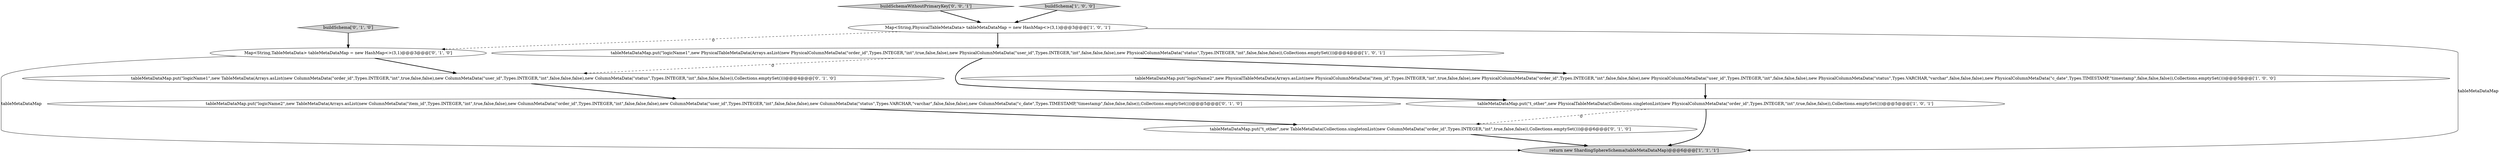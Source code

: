 digraph {
7 [style = filled, label = "buildSchema['0', '1', '0']", fillcolor = lightgray, shape = diamond image = "AAA0AAABBB2BBB"];
9 [style = filled, label = "Map<String,TableMetaData> tableMetaDataMap = new HashMap<>(3,1)@@@3@@@['0', '1', '0']", fillcolor = white, shape = ellipse image = "AAA1AAABBB2BBB"];
5 [style = filled, label = "tableMetaDataMap.put(\"logicName2\",new PhysicalTableMetaData(Arrays.asList(new PhysicalColumnMetaData(\"item_id\",Types.INTEGER,\"int\",true,false,false),new PhysicalColumnMetaData(\"order_id\",Types.INTEGER,\"int\",false,false,false),new PhysicalColumnMetaData(\"user_id\",Types.INTEGER,\"int\",false,false,false),new PhysicalColumnMetaData(\"status\",Types.VARCHAR,\"varchar\",false,false,false),new PhysicalColumnMetaData(\"c_date\",Types.TIMESTAMP,\"timestamp\",false,false,false)),Collections.emptySet()))@@@5@@@['1', '0', '0']", fillcolor = white, shape = ellipse image = "AAA0AAABBB1BBB"];
0 [style = filled, label = "Map<String,PhysicalTableMetaData> tableMetaDataMap = new HashMap<>(3,1)@@@3@@@['1', '0', '1']", fillcolor = white, shape = ellipse image = "AAA0AAABBB1BBB"];
4 [style = filled, label = "return new ShardingSphereSchema(tableMetaDataMap)@@@6@@@['1', '1', '1']", fillcolor = lightgray, shape = ellipse image = "AAA0AAABBB1BBB"];
6 [style = filled, label = "tableMetaDataMap.put(\"logicName1\",new TableMetaData(Arrays.asList(new ColumnMetaData(\"order_id\",Types.INTEGER,\"int\",true,false,false),new ColumnMetaData(\"user_id\",Types.INTEGER,\"int\",false,false,false),new ColumnMetaData(\"status\",Types.INTEGER,\"int\",false,false,false)),Collections.emptySet()))@@@4@@@['0', '1', '0']", fillcolor = white, shape = ellipse image = "AAA1AAABBB2BBB"];
11 [style = filled, label = "buildSchemaWithoutPrimaryKey['0', '0', '1']", fillcolor = lightgray, shape = diamond image = "AAA0AAABBB3BBB"];
3 [style = filled, label = "tableMetaDataMap.put(\"logicName1\",new PhysicalTableMetaData(Arrays.asList(new PhysicalColumnMetaData(\"order_id\",Types.INTEGER,\"int\",true,false,false),new PhysicalColumnMetaData(\"user_id\",Types.INTEGER,\"int\",false,false,false),new PhysicalColumnMetaData(\"status\",Types.INTEGER,\"int\",false,false,false)),Collections.emptySet()))@@@4@@@['1', '0', '1']", fillcolor = white, shape = ellipse image = "AAA0AAABBB1BBB"];
1 [style = filled, label = "buildSchema['1', '0', '0']", fillcolor = lightgray, shape = diamond image = "AAA0AAABBB1BBB"];
10 [style = filled, label = "tableMetaDataMap.put(\"t_other\",new TableMetaData(Collections.singletonList(new ColumnMetaData(\"order_id\",Types.INTEGER,\"int\",true,false,false)),Collections.emptySet()))@@@6@@@['0', '1', '0']", fillcolor = white, shape = ellipse image = "AAA1AAABBB2BBB"];
2 [style = filled, label = "tableMetaDataMap.put(\"t_other\",new PhysicalTableMetaData(Collections.singletonList(new PhysicalColumnMetaData(\"order_id\",Types.INTEGER,\"int\",true,false,false)),Collections.emptySet()))@@@5@@@['1', '0', '1']", fillcolor = white, shape = ellipse image = "AAA0AAABBB1BBB"];
8 [style = filled, label = "tableMetaDataMap.put(\"logicName2\",new TableMetaData(Arrays.asList(new ColumnMetaData(\"item_id\",Types.INTEGER,\"int\",true,false,false),new ColumnMetaData(\"order_id\",Types.INTEGER,\"int\",false,false,false),new ColumnMetaData(\"user_id\",Types.INTEGER,\"int\",false,false,false),new ColumnMetaData(\"status\",Types.VARCHAR,\"varchar\",false,false,false),new ColumnMetaData(\"c_date\",Types.TIMESTAMP,\"timestamp\",false,false,false)),Collections.emptySet()))@@@5@@@['0', '1', '0']", fillcolor = white, shape = ellipse image = "AAA0AAABBB2BBB"];
5->2 [style = bold, label=""];
3->2 [style = bold, label=""];
9->4 [style = solid, label="tableMetaDataMap"];
3->6 [style = dashed, label="0"];
2->10 [style = dashed, label="0"];
9->6 [style = bold, label=""];
2->4 [style = bold, label=""];
0->3 [style = bold, label=""];
10->4 [style = bold, label=""];
6->8 [style = bold, label=""];
8->10 [style = bold, label=""];
3->5 [style = bold, label=""];
0->4 [style = solid, label="tableMetaDataMap"];
7->9 [style = bold, label=""];
1->0 [style = bold, label=""];
0->9 [style = dashed, label="0"];
11->0 [style = bold, label=""];
}
